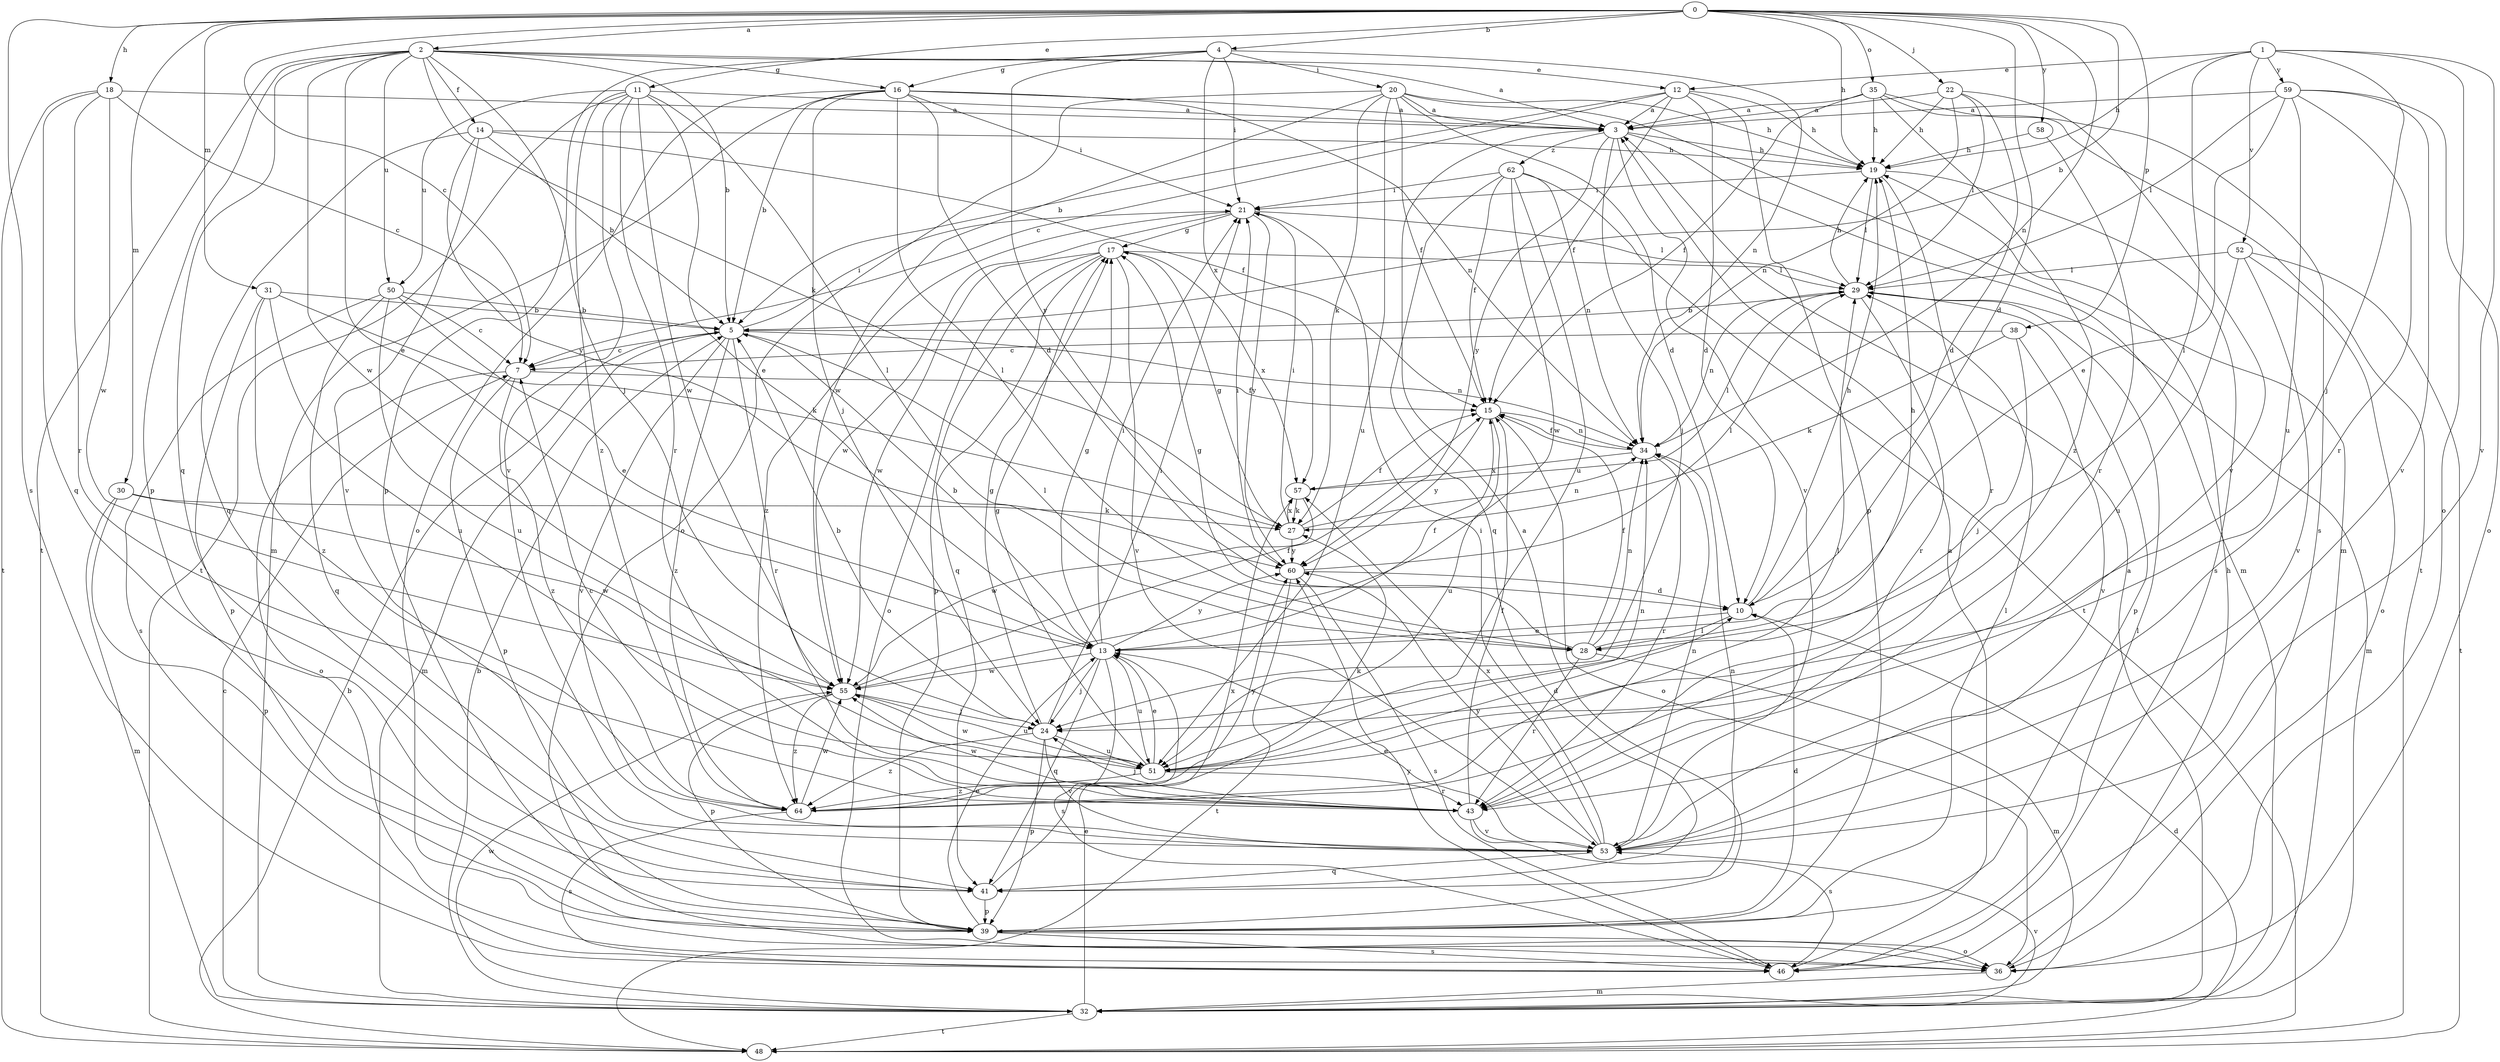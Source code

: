 strict digraph  {
0;
1;
2;
3;
4;
5;
7;
10;
11;
12;
13;
14;
15;
16;
17;
18;
19;
20;
21;
22;
24;
27;
28;
29;
30;
31;
32;
34;
35;
36;
38;
39;
41;
43;
46;
48;
50;
51;
52;
53;
55;
57;
58;
59;
60;
62;
64;
0 -> 2  [label=a];
0 -> 4  [label=b];
0 -> 5  [label=b];
0 -> 7  [label=c];
0 -> 10  [label=d];
0 -> 11  [label=e];
0 -> 18  [label=h];
0 -> 19  [label=h];
0 -> 22  [label=j];
0 -> 30  [label=m];
0 -> 31  [label=m];
0 -> 34  [label=n];
0 -> 35  [label=o];
0 -> 38  [label=p];
0 -> 46  [label=s];
0 -> 58  [label=y];
1 -> 12  [label=e];
1 -> 19  [label=h];
1 -> 24  [label=j];
1 -> 28  [label=l];
1 -> 36  [label=o];
1 -> 52  [label=v];
1 -> 53  [label=v];
1 -> 59  [label=y];
2 -> 3  [label=a];
2 -> 5  [label=b];
2 -> 12  [label=e];
2 -> 13  [label=e];
2 -> 14  [label=f];
2 -> 16  [label=g];
2 -> 24  [label=j];
2 -> 27  [label=k];
2 -> 39  [label=p];
2 -> 41  [label=q];
2 -> 48  [label=t];
2 -> 50  [label=u];
2 -> 55  [label=w];
3 -> 19  [label=h];
3 -> 24  [label=j];
3 -> 32  [label=m];
3 -> 53  [label=v];
3 -> 60  [label=y];
3 -> 62  [label=z];
4 -> 16  [label=g];
4 -> 20  [label=i];
4 -> 21  [label=i];
4 -> 34  [label=n];
4 -> 39  [label=p];
4 -> 57  [label=x];
4 -> 60  [label=y];
5 -> 7  [label=c];
5 -> 21  [label=i];
5 -> 28  [label=l];
5 -> 32  [label=m];
5 -> 34  [label=n];
5 -> 43  [label=r];
5 -> 53  [label=v];
5 -> 64  [label=z];
7 -> 15  [label=f];
7 -> 36  [label=o];
7 -> 39  [label=p];
7 -> 64  [label=z];
10 -> 13  [label=e];
10 -> 19  [label=h];
10 -> 28  [label=l];
11 -> 3  [label=a];
11 -> 13  [label=e];
11 -> 28  [label=l];
11 -> 43  [label=r];
11 -> 48  [label=t];
11 -> 50  [label=u];
11 -> 53  [label=v];
11 -> 55  [label=w];
11 -> 64  [label=z];
12 -> 3  [label=a];
12 -> 5  [label=b];
12 -> 7  [label=c];
12 -> 10  [label=d];
12 -> 15  [label=f];
12 -> 19  [label=h];
12 -> 39  [label=p];
13 -> 5  [label=b];
13 -> 15  [label=f];
13 -> 17  [label=g];
13 -> 21  [label=i];
13 -> 24  [label=j];
13 -> 41  [label=q];
13 -> 46  [label=s];
13 -> 51  [label=u];
13 -> 55  [label=w];
13 -> 60  [label=y];
14 -> 5  [label=b];
14 -> 15  [label=f];
14 -> 19  [label=h];
14 -> 41  [label=q];
14 -> 53  [label=v];
14 -> 60  [label=y];
15 -> 34  [label=n];
15 -> 36  [label=o];
15 -> 51  [label=u];
15 -> 60  [label=y];
16 -> 3  [label=a];
16 -> 5  [label=b];
16 -> 10  [label=d];
16 -> 21  [label=i];
16 -> 24  [label=j];
16 -> 28  [label=l];
16 -> 32  [label=m];
16 -> 34  [label=n];
16 -> 36  [label=o];
17 -> 29  [label=l];
17 -> 36  [label=o];
17 -> 39  [label=p];
17 -> 41  [label=q];
17 -> 53  [label=v];
17 -> 55  [label=w];
17 -> 57  [label=x];
18 -> 3  [label=a];
18 -> 7  [label=c];
18 -> 41  [label=q];
18 -> 43  [label=r];
18 -> 48  [label=t];
18 -> 55  [label=w];
19 -> 21  [label=i];
19 -> 29  [label=l];
19 -> 43  [label=r];
19 -> 46  [label=s];
20 -> 3  [label=a];
20 -> 10  [label=d];
20 -> 15  [label=f];
20 -> 19  [label=h];
20 -> 27  [label=k];
20 -> 32  [label=m];
20 -> 36  [label=o];
20 -> 51  [label=u];
20 -> 55  [label=w];
21 -> 17  [label=g];
21 -> 29  [label=l];
21 -> 55  [label=w];
21 -> 60  [label=y];
21 -> 64  [label=z];
22 -> 3  [label=a];
22 -> 10  [label=d];
22 -> 19  [label=h];
22 -> 29  [label=l];
22 -> 34  [label=n];
22 -> 53  [label=v];
24 -> 5  [label=b];
24 -> 17  [label=g];
24 -> 21  [label=i];
24 -> 39  [label=p];
24 -> 51  [label=u];
24 -> 53  [label=v];
24 -> 64  [label=z];
27 -> 15  [label=f];
27 -> 17  [label=g];
27 -> 21  [label=i];
27 -> 34  [label=n];
27 -> 57  [label=x];
27 -> 60  [label=y];
28 -> 15  [label=f];
28 -> 17  [label=g];
28 -> 19  [label=h];
28 -> 32  [label=m];
28 -> 34  [label=n];
28 -> 43  [label=r];
29 -> 5  [label=b];
29 -> 19  [label=h];
29 -> 32  [label=m];
29 -> 34  [label=n];
29 -> 39  [label=p];
29 -> 43  [label=r];
30 -> 27  [label=k];
30 -> 32  [label=m];
30 -> 39  [label=p];
30 -> 55  [label=w];
31 -> 5  [label=b];
31 -> 27  [label=k];
31 -> 39  [label=p];
31 -> 51  [label=u];
31 -> 64  [label=z];
32 -> 3  [label=a];
32 -> 5  [label=b];
32 -> 7  [label=c];
32 -> 13  [label=e];
32 -> 48  [label=t];
32 -> 53  [label=v];
32 -> 55  [label=w];
34 -> 15  [label=f];
34 -> 43  [label=r];
34 -> 57  [label=x];
35 -> 3  [label=a];
35 -> 15  [label=f];
35 -> 19  [label=h];
35 -> 46  [label=s];
35 -> 48  [label=t];
35 -> 64  [label=z];
36 -> 19  [label=h];
36 -> 32  [label=m];
38 -> 7  [label=c];
38 -> 24  [label=j];
38 -> 27  [label=k];
38 -> 53  [label=v];
39 -> 3  [label=a];
39 -> 10  [label=d];
39 -> 13  [label=e];
39 -> 29  [label=l];
39 -> 36  [label=o];
39 -> 46  [label=s];
41 -> 34  [label=n];
41 -> 39  [label=p];
41 -> 57  [label=x];
43 -> 7  [label=c];
43 -> 15  [label=f];
43 -> 24  [label=j];
43 -> 46  [label=s];
43 -> 53  [label=v];
43 -> 55  [label=w];
46 -> 3  [label=a];
46 -> 29  [label=l];
46 -> 60  [label=y];
48 -> 5  [label=b];
48 -> 10  [label=d];
50 -> 5  [label=b];
50 -> 7  [label=c];
50 -> 13  [label=e];
50 -> 41  [label=q];
50 -> 46  [label=s];
50 -> 51  [label=u];
51 -> 10  [label=d];
51 -> 13  [label=e];
51 -> 17  [label=g];
51 -> 34  [label=n];
51 -> 43  [label=r];
51 -> 55  [label=w];
51 -> 64  [label=z];
52 -> 29  [label=l];
52 -> 36  [label=o];
52 -> 48  [label=t];
52 -> 51  [label=u];
52 -> 53  [label=v];
53 -> 13  [label=e];
53 -> 21  [label=i];
53 -> 34  [label=n];
53 -> 41  [label=q];
53 -> 57  [label=x];
53 -> 60  [label=y];
55 -> 15  [label=f];
55 -> 24  [label=j];
55 -> 39  [label=p];
55 -> 51  [label=u];
55 -> 64  [label=z];
57 -> 27  [label=k];
57 -> 29  [label=l];
57 -> 55  [label=w];
58 -> 19  [label=h];
58 -> 43  [label=r];
59 -> 3  [label=a];
59 -> 13  [label=e];
59 -> 29  [label=l];
59 -> 36  [label=o];
59 -> 43  [label=r];
59 -> 51  [label=u];
59 -> 53  [label=v];
60 -> 10  [label=d];
60 -> 21  [label=i];
60 -> 29  [label=l];
60 -> 46  [label=s];
60 -> 48  [label=t];
62 -> 15  [label=f];
62 -> 21  [label=i];
62 -> 34  [label=n];
62 -> 41  [label=q];
62 -> 48  [label=t];
62 -> 51  [label=u];
62 -> 55  [label=w];
64 -> 27  [label=k];
64 -> 29  [label=l];
64 -> 46  [label=s];
64 -> 55  [label=w];
64 -> 60  [label=y];
}
